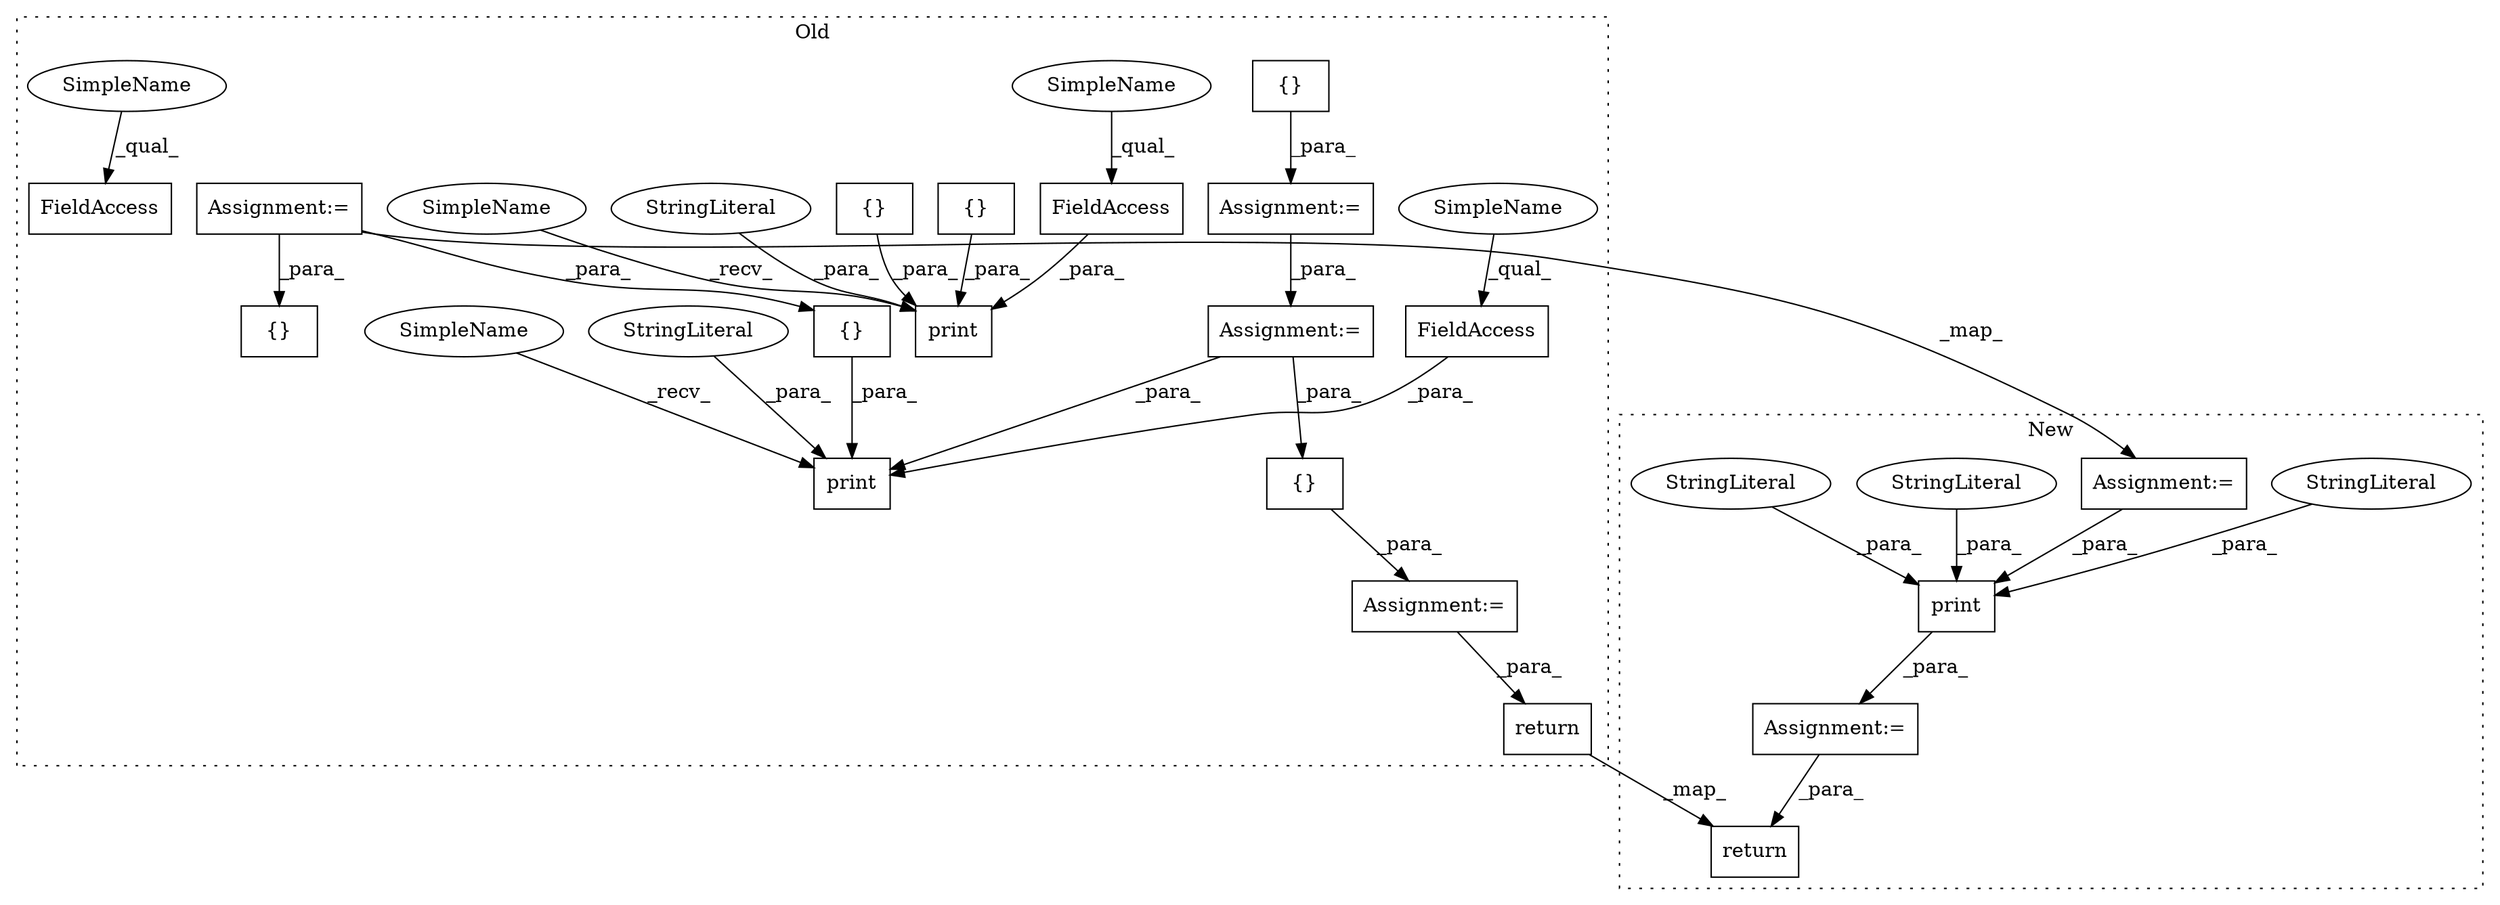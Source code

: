 digraph G {
subgraph cluster0 {
1 [label="{}" a="4" s="7234" l="2" shape="box"];
3 [label="Assignment:=" a="7" s="7220" l="1" shape="box"];
5 [label="Assignment:=" a="7" s="7418" l="1" shape="box"];
6 [label="Assignment:=" a="7" s="7328" l="1" shape="box"];
7 [label="{}" a="4" s="7434,7437" l="1,1" shape="box"];
8 [label="print" a="32" s="7350,7407" l="6,1" shape="box"];
9 [label="StringLiteral" a="45" s="7397" l="10" shape="ellipse"];
10 [label="{}" a="4" s="7368,7379" l="1,1" shape="box"];
11 [label="print" a="32" s="7255,7317" l="6,1" shape="box"];
12 [label="{}" a="4" s="7282,7289" l="1,1" shape="box"];
13 [label="FieldAccess" a="22" s="7291" l="15" shape="box"];
14 [label="{}" a="4" s="7270" l="2" shape="box"];
15 [label="FieldAccess" a="22" s="7381" l="15" shape="box"];
16 [label="FieldAccess" a="22" s="7492" l="15" shape="box"];
20 [label="StringLiteral" a="45" s="7307" l="10" shape="ellipse"];
22 [label="Assignment:=" a="7" s="7009" l="1" shape="box"];
23 [label="{}" a="4" s="7486,7490" l="1,1" shape="box"];
24 [label="return" a="41" s="7529" l="7" shape="box"];
26 [label="SimpleName" a="42" s="7339" l="10" shape="ellipse"];
27 [label="SimpleName" a="42" s="7244" l="10" shape="ellipse"];
28 [label="SimpleName" a="42" s="7381" l="4" shape="ellipse"];
29 [label="SimpleName" a="42" s="7291" l="4" shape="ellipse"];
30 [label="SimpleName" a="42" s="7492" l="4" shape="ellipse"];
label = "Old";
style="dotted";
}
subgraph cluster1 {
2 [label="print" a="32" s="7183,7248" l="6,1" shape="box"];
4 [label="StringLiteral" a="45" s="7231" l="13" shape="ellipse"];
17 [label="Assignment:=" a="7" s="7171" l="1" shape="box"];
18 [label="StringLiteral" a="45" s="7189" l="11" shape="ellipse"];
19 [label="StringLiteral" a="45" s="7208" l="11" shape="ellipse"];
21 [label="Assignment:=" a="7" s="6960" l="1" shape="box"];
25 [label="return" a="41" s="7257" l="7" shape="box"];
label = "New";
style="dotted";
}
1 -> 3 [label="_para_"];
2 -> 17 [label="_para_"];
3 -> 6 [label="_para_"];
4 -> 2 [label="_para_"];
5 -> 24 [label="_para_"];
6 -> 7 [label="_para_"];
6 -> 8 [label="_para_"];
7 -> 5 [label="_para_"];
9 -> 8 [label="_para_"];
10 -> 8 [label="_para_"];
12 -> 11 [label="_para_"];
13 -> 11 [label="_para_"];
14 -> 11 [label="_para_"];
15 -> 8 [label="_para_"];
17 -> 25 [label="_para_"];
18 -> 2 [label="_para_"];
19 -> 2 [label="_para_"];
20 -> 11 [label="_para_"];
21 -> 2 [label="_para_"];
22 -> 23 [label="_para_"];
22 -> 10 [label="_para_"];
22 -> 21 [label="_map_"];
24 -> 25 [label="_map_"];
26 -> 8 [label="_recv_"];
27 -> 11 [label="_recv_"];
28 -> 15 [label="_qual_"];
29 -> 13 [label="_qual_"];
30 -> 16 [label="_qual_"];
}